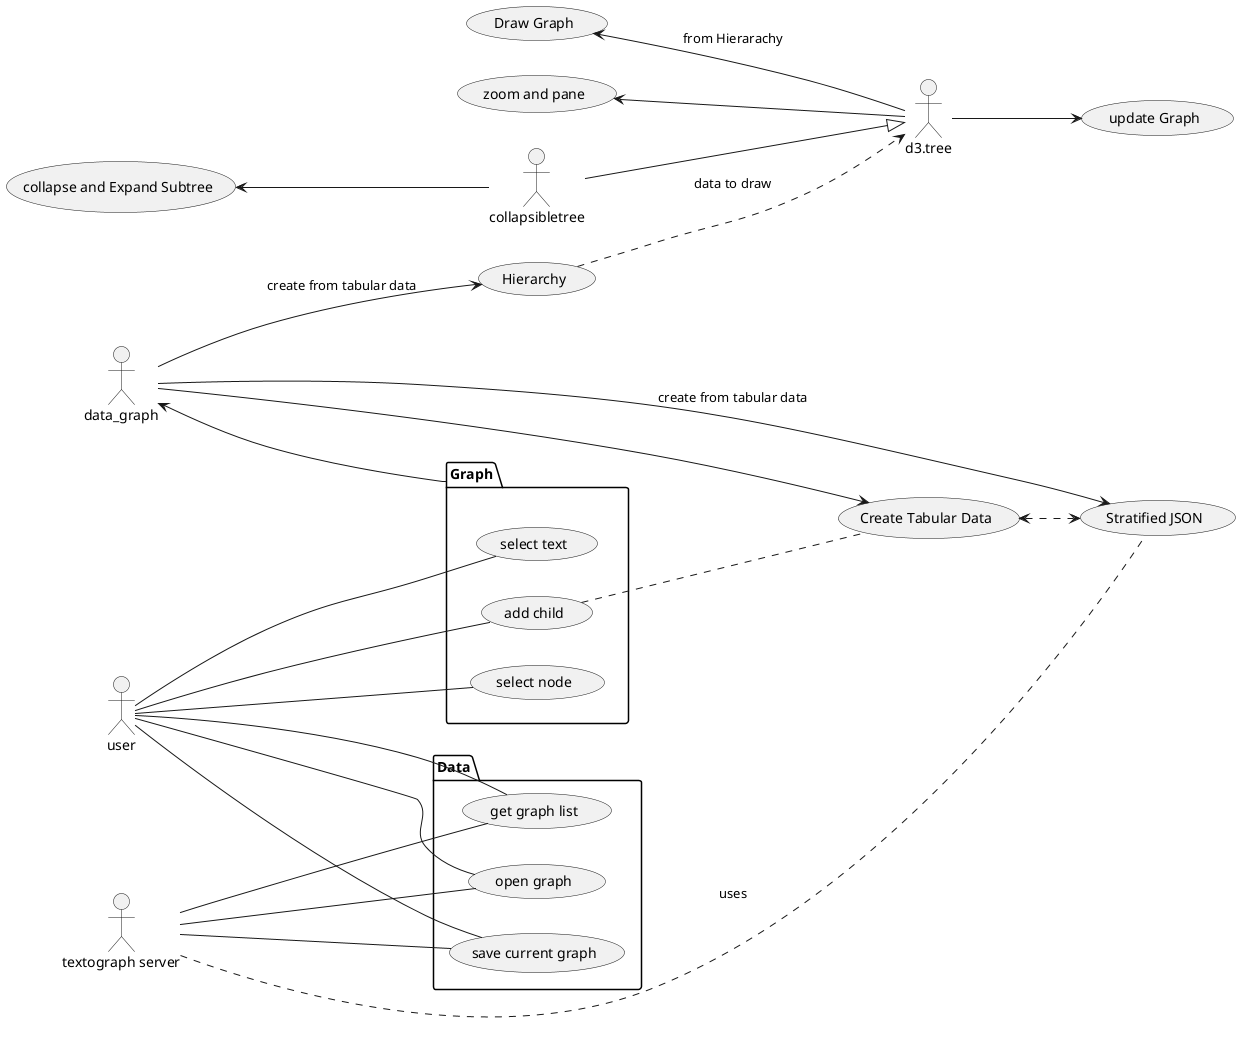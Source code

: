 @startuml
' ########### use cases ##########
left to right direction
package Graph{
usecase "select text" as select_txt
usecase "add child" as add_child
usecase "select node" as select_node
}
package Data {
usecase "get graph list" as list
usecase "open graph" as open
usecase "save current graph" as save
}
(Hierarchy) as (Hierarachy)
(Stratified JSON) as (JSON) 
(Draw Graph) as (tree_graph)
(zoom and pane) as (zoom)
(collapse and Expand Subtree)  as (colps_exp)
(Create Tabular Data) as tabul_Data
' ########### relations ##########
:user: -- (select_node)
user --(add_child)
user -- (select_txt)
user -- (list)
user -- open
user -- (save)
:textograph server: -- open
:textograph server: --save
:textograph server: --list
:textograph server: ..JSON :uses
add_child .. tabul_Data
:data_graph: <-- Graph
:data_graph: --> Hierarachy :create from tabular data
:data_graph: --> JSON :create from tabular data
:data_graph: --> tabul_Data
collapsibletree --|> d3.tree
Hierarachy ..> :d3.tree: :data to draw
tree_graph<-- d3.tree :from Hierarachy
zoom <-- d3.tree
d3.tree --> (update Graph)
colps_exp <-- collapsibletree
tabul_Data <..> JSON
@enduml